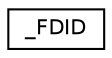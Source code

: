 digraph "Graphical Class Hierarchy"
{
 // LATEX_PDF_SIZE
  edge [fontname="Helvetica",fontsize="10",labelfontname="Helvetica",labelfontsize="10"];
  node [fontname="Helvetica",fontsize="10",shape=record];
  rankdir="LR";
  Node0 [label="_FDID",height=0.2,width=0.4,color="black", fillcolor="white", style="filled",URL="$struct___f_d_i_d.html",tooltip=" "];
}
